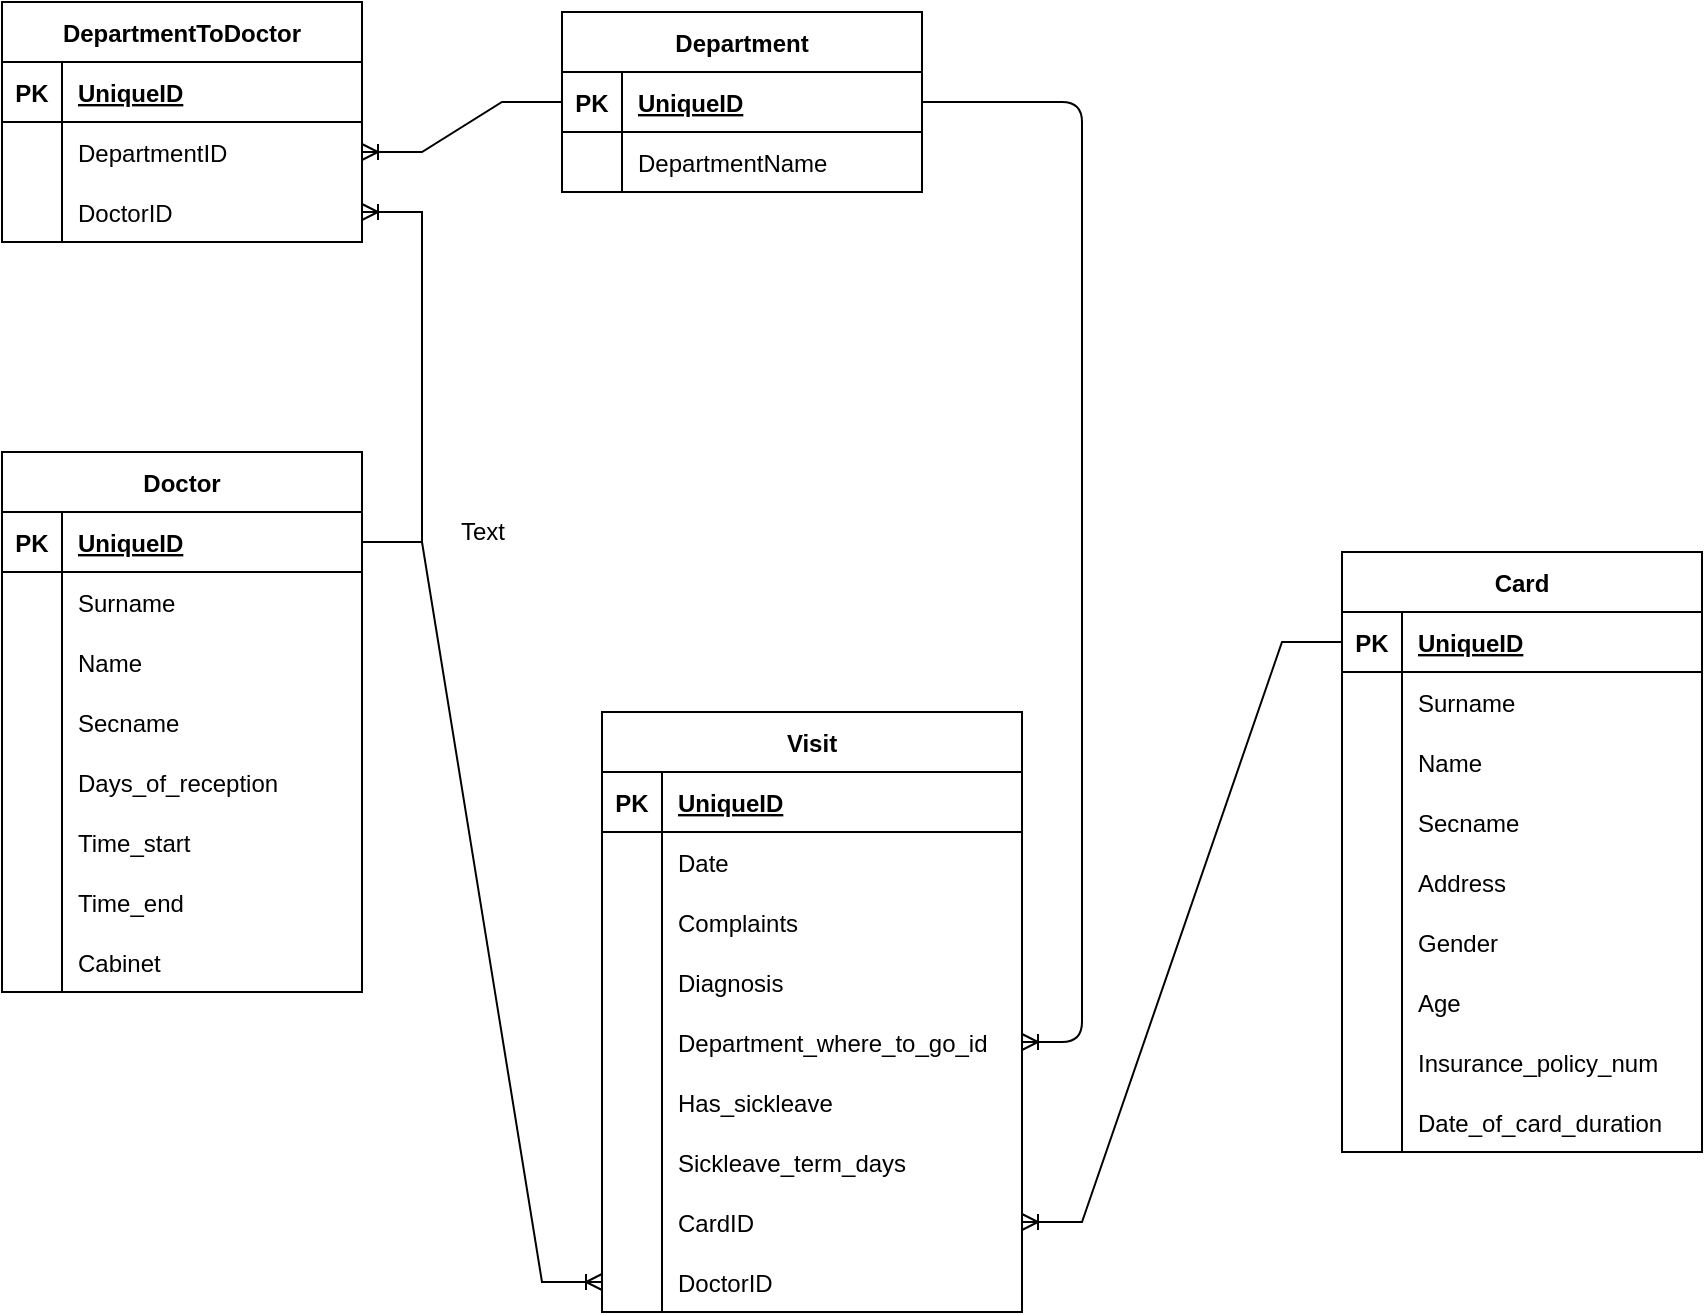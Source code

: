 <mxfile version="15.2.7" type="device"><diagram name="Page-1" id="9f46799a-70d6-7492-0946-bef42562c5a5"><mxGraphModel dx="2563" dy="846" grid="1" gridSize="10" guides="1" tooltips="1" connect="1" arrows="1" fold="1" page="1" pageScale="1" pageWidth="1100" pageHeight="850" background="none" math="0" shadow="0"><root><mxCell id="0"/><mxCell id="1" parent="0"/><mxCell id="fhjMi_fuHM98SZfCNz5F-21" value="Department" style="shape=table;startSize=30;container=1;collapsible=1;childLayout=tableLayout;fixedRows=1;rowLines=0;fontStyle=1;align=center;resizeLast=1;" parent="1" vertex="1"><mxGeometry x="120" y="90" width="180" height="90" as="geometry"/></mxCell><mxCell id="fhjMi_fuHM98SZfCNz5F-22" value="" style="shape=partialRectangle;collapsible=0;dropTarget=0;pointerEvents=0;fillColor=none;top=0;left=0;bottom=1;right=0;points=[[0,0.5],[1,0.5]];portConstraint=eastwest;" parent="fhjMi_fuHM98SZfCNz5F-21" vertex="1"><mxGeometry y="30" width="180" height="30" as="geometry"/></mxCell><mxCell id="fhjMi_fuHM98SZfCNz5F-23" value="PK" style="shape=partialRectangle;connectable=0;fillColor=none;top=0;left=0;bottom=0;right=0;fontStyle=1;overflow=hidden;" parent="fhjMi_fuHM98SZfCNz5F-22" vertex="1"><mxGeometry width="30" height="30" as="geometry"><mxRectangle width="30" height="30" as="alternateBounds"/></mxGeometry></mxCell><mxCell id="fhjMi_fuHM98SZfCNz5F-24" value="UniqueID" style="shape=partialRectangle;connectable=0;fillColor=none;top=0;left=0;bottom=0;right=0;align=left;spacingLeft=6;fontStyle=5;overflow=hidden;" parent="fhjMi_fuHM98SZfCNz5F-22" vertex="1"><mxGeometry x="30" width="150" height="30" as="geometry"><mxRectangle width="150" height="30" as="alternateBounds"/></mxGeometry></mxCell><mxCell id="fhjMi_fuHM98SZfCNz5F-25" value="" style="shape=partialRectangle;collapsible=0;dropTarget=0;pointerEvents=0;fillColor=none;top=0;left=0;bottom=0;right=0;points=[[0,0.5],[1,0.5]];portConstraint=eastwest;" parent="fhjMi_fuHM98SZfCNz5F-21" vertex="1"><mxGeometry y="60" width="180" height="30" as="geometry"/></mxCell><mxCell id="fhjMi_fuHM98SZfCNz5F-26" value="" style="shape=partialRectangle;connectable=0;fillColor=none;top=0;left=0;bottom=0;right=0;editable=1;overflow=hidden;" parent="fhjMi_fuHM98SZfCNz5F-25" vertex="1"><mxGeometry width="30" height="30" as="geometry"><mxRectangle width="30" height="30" as="alternateBounds"/></mxGeometry></mxCell><mxCell id="fhjMi_fuHM98SZfCNz5F-27" value="DepartmentName" style="shape=partialRectangle;connectable=0;fillColor=none;top=0;left=0;bottom=0;right=0;align=left;spacingLeft=6;overflow=hidden;" parent="fhjMi_fuHM98SZfCNz5F-25" vertex="1"><mxGeometry x="30" width="150" height="30" as="geometry"><mxRectangle width="150" height="30" as="alternateBounds"/></mxGeometry></mxCell><mxCell id="fhjMi_fuHM98SZfCNz5F-34" value="Doctor" style="shape=table;startSize=30;container=1;collapsible=1;childLayout=tableLayout;fixedRows=1;rowLines=0;fontStyle=1;align=center;resizeLast=1;" parent="1" vertex="1"><mxGeometry x="-160" y="310" width="180" height="270" as="geometry"/></mxCell><mxCell id="fhjMi_fuHM98SZfCNz5F-35" value="" style="shape=partialRectangle;collapsible=0;dropTarget=0;pointerEvents=0;fillColor=none;top=0;left=0;bottom=1;right=0;points=[[0,0.5],[1,0.5]];portConstraint=eastwest;" parent="fhjMi_fuHM98SZfCNz5F-34" vertex="1"><mxGeometry y="30" width="180" height="30" as="geometry"/></mxCell><mxCell id="fhjMi_fuHM98SZfCNz5F-36" value="PK" style="shape=partialRectangle;connectable=0;fillColor=none;top=0;left=0;bottom=0;right=0;fontStyle=1;overflow=hidden;" parent="fhjMi_fuHM98SZfCNz5F-35" vertex="1"><mxGeometry width="30" height="30" as="geometry"><mxRectangle width="30" height="30" as="alternateBounds"/></mxGeometry></mxCell><mxCell id="fhjMi_fuHM98SZfCNz5F-37" value="UniqueID" style="shape=partialRectangle;connectable=0;fillColor=none;top=0;left=0;bottom=0;right=0;align=left;spacingLeft=6;fontStyle=5;overflow=hidden;" parent="fhjMi_fuHM98SZfCNz5F-35" vertex="1"><mxGeometry x="30" width="150" height="30" as="geometry"><mxRectangle width="150" height="30" as="alternateBounds"/></mxGeometry></mxCell><mxCell id="fhjMi_fuHM98SZfCNz5F-38" value="" style="shape=partialRectangle;collapsible=0;dropTarget=0;pointerEvents=0;fillColor=none;top=0;left=0;bottom=0;right=0;points=[[0,0.5],[1,0.5]];portConstraint=eastwest;" parent="fhjMi_fuHM98SZfCNz5F-34" vertex="1"><mxGeometry y="60" width="180" height="30" as="geometry"/></mxCell><mxCell id="fhjMi_fuHM98SZfCNz5F-39" value="" style="shape=partialRectangle;connectable=0;fillColor=none;top=0;left=0;bottom=0;right=0;editable=1;overflow=hidden;" parent="fhjMi_fuHM98SZfCNz5F-38" vertex="1"><mxGeometry width="30" height="30" as="geometry"><mxRectangle width="30" height="30" as="alternateBounds"/></mxGeometry></mxCell><mxCell id="fhjMi_fuHM98SZfCNz5F-40" value="Surname" style="shape=partialRectangle;connectable=0;fillColor=none;top=0;left=0;bottom=0;right=0;align=left;spacingLeft=6;overflow=hidden;" parent="fhjMi_fuHM98SZfCNz5F-38" vertex="1"><mxGeometry x="30" width="150" height="30" as="geometry"><mxRectangle width="150" height="30" as="alternateBounds"/></mxGeometry></mxCell><mxCell id="fhjMi_fuHM98SZfCNz5F-41" value="" style="shape=partialRectangle;collapsible=0;dropTarget=0;pointerEvents=0;fillColor=none;top=0;left=0;bottom=0;right=0;points=[[0,0.5],[1,0.5]];portConstraint=eastwest;" parent="fhjMi_fuHM98SZfCNz5F-34" vertex="1"><mxGeometry y="90" width="180" height="30" as="geometry"/></mxCell><mxCell id="fhjMi_fuHM98SZfCNz5F-42" value="" style="shape=partialRectangle;connectable=0;fillColor=none;top=0;left=0;bottom=0;right=0;editable=1;overflow=hidden;" parent="fhjMi_fuHM98SZfCNz5F-41" vertex="1"><mxGeometry width="30" height="30" as="geometry"><mxRectangle width="30" height="30" as="alternateBounds"/></mxGeometry></mxCell><mxCell id="fhjMi_fuHM98SZfCNz5F-43" value="Name" style="shape=partialRectangle;connectable=0;fillColor=none;top=0;left=0;bottom=0;right=0;align=left;spacingLeft=6;overflow=hidden;" parent="fhjMi_fuHM98SZfCNz5F-41" vertex="1"><mxGeometry x="30" width="150" height="30" as="geometry"><mxRectangle width="150" height="30" as="alternateBounds"/></mxGeometry></mxCell><mxCell id="fhjMi_fuHM98SZfCNz5F-44" value="" style="shape=partialRectangle;collapsible=0;dropTarget=0;pointerEvents=0;fillColor=none;top=0;left=0;bottom=0;right=0;points=[[0,0.5],[1,0.5]];portConstraint=eastwest;" parent="fhjMi_fuHM98SZfCNz5F-34" vertex="1"><mxGeometry y="120" width="180" height="30" as="geometry"/></mxCell><mxCell id="fhjMi_fuHM98SZfCNz5F-45" value="" style="shape=partialRectangle;connectable=0;fillColor=none;top=0;left=0;bottom=0;right=0;editable=1;overflow=hidden;" parent="fhjMi_fuHM98SZfCNz5F-44" vertex="1"><mxGeometry width="30" height="30" as="geometry"><mxRectangle width="30" height="30" as="alternateBounds"/></mxGeometry></mxCell><mxCell id="fhjMi_fuHM98SZfCNz5F-46" value="Secname" style="shape=partialRectangle;connectable=0;fillColor=none;top=0;left=0;bottom=0;right=0;align=left;spacingLeft=6;overflow=hidden;" parent="fhjMi_fuHM98SZfCNz5F-44" vertex="1"><mxGeometry x="30" width="150" height="30" as="geometry"><mxRectangle width="150" height="30" as="alternateBounds"/></mxGeometry></mxCell><mxCell id="fhjMi_fuHM98SZfCNz5F-182" value="" style="shape=partialRectangle;collapsible=0;dropTarget=0;pointerEvents=0;fillColor=none;top=0;left=0;bottom=0;right=0;points=[[0,0.5],[1,0.5]];portConstraint=eastwest;" parent="fhjMi_fuHM98SZfCNz5F-34" vertex="1"><mxGeometry y="150" width="180" height="30" as="geometry"/></mxCell><mxCell id="fhjMi_fuHM98SZfCNz5F-183" value="" style="shape=partialRectangle;connectable=0;fillColor=none;top=0;left=0;bottom=0;right=0;editable=1;overflow=hidden;" parent="fhjMi_fuHM98SZfCNz5F-182" vertex="1"><mxGeometry width="30" height="30" as="geometry"><mxRectangle width="30" height="30" as="alternateBounds"/></mxGeometry></mxCell><mxCell id="fhjMi_fuHM98SZfCNz5F-184" value="Days_of_reception" style="shape=partialRectangle;connectable=0;fillColor=none;top=0;left=0;bottom=0;right=0;align=left;spacingLeft=6;overflow=hidden;" parent="fhjMi_fuHM98SZfCNz5F-182" vertex="1"><mxGeometry x="30" width="150" height="30" as="geometry"><mxRectangle width="150" height="30" as="alternateBounds"/></mxGeometry></mxCell><mxCell id="H28B_U83J9zo_GJFkQNZ-3" value="" style="shape=partialRectangle;collapsible=0;dropTarget=0;pointerEvents=0;fillColor=none;top=0;left=0;bottom=0;right=0;points=[[0,0.5],[1,0.5]];portConstraint=eastwest;" parent="fhjMi_fuHM98SZfCNz5F-34" vertex="1"><mxGeometry y="180" width="180" height="30" as="geometry"/></mxCell><mxCell id="H28B_U83J9zo_GJFkQNZ-4" value="" style="shape=partialRectangle;connectable=0;fillColor=none;top=0;left=0;bottom=0;right=0;editable=1;overflow=hidden;" parent="H28B_U83J9zo_GJFkQNZ-3" vertex="1"><mxGeometry width="30" height="30" as="geometry"/></mxCell><mxCell id="H28B_U83J9zo_GJFkQNZ-5" value="Time_start" style="shape=partialRectangle;connectable=0;fillColor=none;top=0;left=0;bottom=0;right=0;align=left;spacingLeft=6;overflow=hidden;" parent="H28B_U83J9zo_GJFkQNZ-3" vertex="1"><mxGeometry x="30" width="150" height="30" as="geometry"/></mxCell><mxCell id="H28B_U83J9zo_GJFkQNZ-6" value="" style="shape=partialRectangle;collapsible=0;dropTarget=0;pointerEvents=0;fillColor=none;top=0;left=0;bottom=0;right=0;points=[[0,0.5],[1,0.5]];portConstraint=eastwest;" parent="fhjMi_fuHM98SZfCNz5F-34" vertex="1"><mxGeometry y="210" width="180" height="30" as="geometry"/></mxCell><mxCell id="H28B_U83J9zo_GJFkQNZ-7" value="" style="shape=partialRectangle;connectable=0;fillColor=none;top=0;left=0;bottom=0;right=0;editable=1;overflow=hidden;" parent="H28B_U83J9zo_GJFkQNZ-6" vertex="1"><mxGeometry width="30" height="30" as="geometry"/></mxCell><mxCell id="H28B_U83J9zo_GJFkQNZ-8" value="Time_end" style="shape=partialRectangle;connectable=0;fillColor=none;top=0;left=0;bottom=0;right=0;align=left;spacingLeft=6;overflow=hidden;" parent="H28B_U83J9zo_GJFkQNZ-6" vertex="1"><mxGeometry x="30" width="150" height="30" as="geometry"/></mxCell><mxCell id="fhjMi_fuHM98SZfCNz5F-185" value="" style="shape=partialRectangle;collapsible=0;dropTarget=0;pointerEvents=0;fillColor=none;top=0;left=0;bottom=0;right=0;points=[[0,0.5],[1,0.5]];portConstraint=eastwest;" parent="fhjMi_fuHM98SZfCNz5F-34" vertex="1"><mxGeometry y="240" width="180" height="30" as="geometry"/></mxCell><mxCell id="fhjMi_fuHM98SZfCNz5F-186" value="" style="shape=partialRectangle;connectable=0;fillColor=none;top=0;left=0;bottom=0;right=0;editable=1;overflow=hidden;" parent="fhjMi_fuHM98SZfCNz5F-185" vertex="1"><mxGeometry width="30" height="30" as="geometry"><mxRectangle width="30" height="30" as="alternateBounds"/></mxGeometry></mxCell><mxCell id="fhjMi_fuHM98SZfCNz5F-187" value="Cabinet" style="shape=partialRectangle;connectable=0;fillColor=none;top=0;left=0;bottom=0;right=0;align=left;spacingLeft=6;overflow=hidden;" parent="fhjMi_fuHM98SZfCNz5F-185" vertex="1"><mxGeometry x="30" width="150" height="30" as="geometry"><mxRectangle width="150" height="30" as="alternateBounds"/></mxGeometry></mxCell><mxCell id="fhjMi_fuHM98SZfCNz5F-47" value="DepartmentToDoctor" style="shape=table;startSize=30;container=1;collapsible=1;childLayout=tableLayout;fixedRows=1;rowLines=0;fontStyle=1;align=center;resizeLast=1;" parent="1" vertex="1"><mxGeometry x="-160" y="85" width="180" height="120" as="geometry"/></mxCell><mxCell id="fhjMi_fuHM98SZfCNz5F-48" value="" style="shape=partialRectangle;collapsible=0;dropTarget=0;pointerEvents=0;fillColor=none;top=0;left=0;bottom=1;right=0;points=[[0,0.5],[1,0.5]];portConstraint=eastwest;" parent="fhjMi_fuHM98SZfCNz5F-47" vertex="1"><mxGeometry y="30" width="180" height="30" as="geometry"/></mxCell><mxCell id="fhjMi_fuHM98SZfCNz5F-49" value="PK" style="shape=partialRectangle;connectable=0;fillColor=none;top=0;left=0;bottom=0;right=0;fontStyle=1;overflow=hidden;" parent="fhjMi_fuHM98SZfCNz5F-48" vertex="1"><mxGeometry width="30" height="30" as="geometry"><mxRectangle width="30" height="30" as="alternateBounds"/></mxGeometry></mxCell><mxCell id="fhjMi_fuHM98SZfCNz5F-50" value="UniqueID" style="shape=partialRectangle;connectable=0;fillColor=none;top=0;left=0;bottom=0;right=0;align=left;spacingLeft=6;fontStyle=5;overflow=hidden;" parent="fhjMi_fuHM98SZfCNz5F-48" vertex="1"><mxGeometry x="30" width="150" height="30" as="geometry"><mxRectangle width="150" height="30" as="alternateBounds"/></mxGeometry></mxCell><mxCell id="fhjMi_fuHM98SZfCNz5F-51" value="" style="shape=partialRectangle;collapsible=0;dropTarget=0;pointerEvents=0;fillColor=none;top=0;left=0;bottom=0;right=0;points=[[0,0.5],[1,0.5]];portConstraint=eastwest;" parent="fhjMi_fuHM98SZfCNz5F-47" vertex="1"><mxGeometry y="60" width="180" height="30" as="geometry"/></mxCell><mxCell id="fhjMi_fuHM98SZfCNz5F-52" value="" style="shape=partialRectangle;connectable=0;fillColor=none;top=0;left=0;bottom=0;right=0;editable=1;overflow=hidden;" parent="fhjMi_fuHM98SZfCNz5F-51" vertex="1"><mxGeometry width="30" height="30" as="geometry"><mxRectangle width="30" height="30" as="alternateBounds"/></mxGeometry></mxCell><mxCell id="fhjMi_fuHM98SZfCNz5F-53" value="DepartmentID" style="shape=partialRectangle;connectable=0;fillColor=none;top=0;left=0;bottom=0;right=0;align=left;spacingLeft=6;overflow=hidden;" parent="fhjMi_fuHM98SZfCNz5F-51" vertex="1"><mxGeometry x="30" width="150" height="30" as="geometry"><mxRectangle width="150" height="30" as="alternateBounds"/></mxGeometry></mxCell><mxCell id="fhjMi_fuHM98SZfCNz5F-54" value="" style="shape=partialRectangle;collapsible=0;dropTarget=0;pointerEvents=0;fillColor=none;top=0;left=0;bottom=0;right=0;points=[[0,0.5],[1,0.5]];portConstraint=eastwest;" parent="fhjMi_fuHM98SZfCNz5F-47" vertex="1"><mxGeometry y="90" width="180" height="30" as="geometry"/></mxCell><mxCell id="fhjMi_fuHM98SZfCNz5F-55" value="" style="shape=partialRectangle;connectable=0;fillColor=none;top=0;left=0;bottom=0;right=0;editable=1;overflow=hidden;" parent="fhjMi_fuHM98SZfCNz5F-54" vertex="1"><mxGeometry width="30" height="30" as="geometry"><mxRectangle width="30" height="30" as="alternateBounds"/></mxGeometry></mxCell><mxCell id="fhjMi_fuHM98SZfCNz5F-56" value="DoctorID" style="shape=partialRectangle;connectable=0;fillColor=none;top=0;left=0;bottom=0;right=0;align=left;spacingLeft=6;overflow=hidden;" parent="fhjMi_fuHM98SZfCNz5F-54" vertex="1"><mxGeometry x="30" width="150" height="30" as="geometry"><mxRectangle width="150" height="30" as="alternateBounds"/></mxGeometry></mxCell><mxCell id="fhjMi_fuHM98SZfCNz5F-64" value="" style="edgeStyle=entityRelationEdgeStyle;fontSize=12;html=1;endArrow=ERoneToMany;rounded=0;entryX=1;entryY=0.5;entryDx=0;entryDy=0;exitX=0;exitY=0.5;exitDx=0;exitDy=0;" parent="1" source="fhjMi_fuHM98SZfCNz5F-22" target="fhjMi_fuHM98SZfCNz5F-51" edge="1"><mxGeometry width="100" height="100" relative="1" as="geometry"><mxPoint x="120" y="600" as="sourcePoint"/><mxPoint x="220" y="500" as="targetPoint"/></mxGeometry></mxCell><mxCell id="fhjMi_fuHM98SZfCNz5F-65" value="" style="edgeStyle=entityRelationEdgeStyle;fontSize=12;html=1;endArrow=ERoneToMany;rounded=0;exitX=1;exitY=0.5;exitDx=0;exitDy=0;entryX=1;entryY=0.5;entryDx=0;entryDy=0;" parent="1" source="fhjMi_fuHM98SZfCNz5F-35" target="fhjMi_fuHM98SZfCNz5F-54" edge="1"><mxGeometry width="100" height="100" relative="1" as="geometry"><mxPoint x="90" y="380" as="sourcePoint"/><mxPoint x="190" y="280" as="targetPoint"/></mxGeometry></mxCell><mxCell id="fhjMi_fuHM98SZfCNz5F-66" value="Card" style="shape=table;startSize=30;container=1;collapsible=1;childLayout=tableLayout;fixedRows=1;rowLines=0;fontStyle=1;align=center;resizeLast=1;" parent="1" vertex="1"><mxGeometry x="510" y="360" width="180" height="300" as="geometry"/></mxCell><mxCell id="fhjMi_fuHM98SZfCNz5F-67" value="" style="shape=partialRectangle;collapsible=0;dropTarget=0;pointerEvents=0;fillColor=none;top=0;left=0;bottom=1;right=0;points=[[0,0.5],[1,0.5]];portConstraint=eastwest;" parent="fhjMi_fuHM98SZfCNz5F-66" vertex="1"><mxGeometry y="30" width="180" height="30" as="geometry"/></mxCell><mxCell id="fhjMi_fuHM98SZfCNz5F-68" value="PK" style="shape=partialRectangle;connectable=0;fillColor=none;top=0;left=0;bottom=0;right=0;fontStyle=1;overflow=hidden;" parent="fhjMi_fuHM98SZfCNz5F-67" vertex="1"><mxGeometry width="30" height="30" as="geometry"><mxRectangle width="30" height="30" as="alternateBounds"/></mxGeometry></mxCell><mxCell id="fhjMi_fuHM98SZfCNz5F-69" value="UniqueID" style="shape=partialRectangle;connectable=0;fillColor=none;top=0;left=0;bottom=0;right=0;align=left;spacingLeft=6;fontStyle=5;overflow=hidden;" parent="fhjMi_fuHM98SZfCNz5F-67" vertex="1"><mxGeometry x="30" width="150" height="30" as="geometry"><mxRectangle width="150" height="30" as="alternateBounds"/></mxGeometry></mxCell><mxCell id="fhjMi_fuHM98SZfCNz5F-70" value="" style="shape=partialRectangle;collapsible=0;dropTarget=0;pointerEvents=0;fillColor=none;top=0;left=0;bottom=0;right=0;points=[[0,0.5],[1,0.5]];portConstraint=eastwest;" parent="fhjMi_fuHM98SZfCNz5F-66" vertex="1"><mxGeometry y="60" width="180" height="30" as="geometry"/></mxCell><mxCell id="fhjMi_fuHM98SZfCNz5F-71" value="" style="shape=partialRectangle;connectable=0;fillColor=none;top=0;left=0;bottom=0;right=0;editable=1;overflow=hidden;" parent="fhjMi_fuHM98SZfCNz5F-70" vertex="1"><mxGeometry width="30" height="30" as="geometry"><mxRectangle width="30" height="30" as="alternateBounds"/></mxGeometry></mxCell><mxCell id="fhjMi_fuHM98SZfCNz5F-72" value="Surname" style="shape=partialRectangle;connectable=0;fillColor=none;top=0;left=0;bottom=0;right=0;align=left;spacingLeft=6;overflow=hidden;" parent="fhjMi_fuHM98SZfCNz5F-70" vertex="1"><mxGeometry x="30" width="150" height="30" as="geometry"><mxRectangle width="150" height="30" as="alternateBounds"/></mxGeometry></mxCell><mxCell id="fhjMi_fuHM98SZfCNz5F-131" value="" style="shape=partialRectangle;collapsible=0;dropTarget=0;pointerEvents=0;fillColor=none;top=0;left=0;bottom=0;right=0;points=[[0,0.5],[1,0.5]];portConstraint=eastwest;" parent="fhjMi_fuHM98SZfCNz5F-66" vertex="1"><mxGeometry y="90" width="180" height="30" as="geometry"/></mxCell><mxCell id="fhjMi_fuHM98SZfCNz5F-132" value="" style="shape=partialRectangle;connectable=0;fillColor=none;top=0;left=0;bottom=0;right=0;editable=1;overflow=hidden;" parent="fhjMi_fuHM98SZfCNz5F-131" vertex="1"><mxGeometry width="30" height="30" as="geometry"><mxRectangle width="30" height="30" as="alternateBounds"/></mxGeometry></mxCell><mxCell id="fhjMi_fuHM98SZfCNz5F-133" value="Name" style="shape=partialRectangle;connectable=0;fillColor=none;top=0;left=0;bottom=0;right=0;align=left;spacingLeft=6;overflow=hidden;" parent="fhjMi_fuHM98SZfCNz5F-131" vertex="1"><mxGeometry x="30" width="150" height="30" as="geometry"><mxRectangle width="150" height="30" as="alternateBounds"/></mxGeometry></mxCell><mxCell id="fhjMi_fuHM98SZfCNz5F-73" value="" style="shape=partialRectangle;collapsible=0;dropTarget=0;pointerEvents=0;fillColor=none;top=0;left=0;bottom=0;right=0;points=[[0,0.5],[1,0.5]];portConstraint=eastwest;" parent="fhjMi_fuHM98SZfCNz5F-66" vertex="1"><mxGeometry y="120" width="180" height="30" as="geometry"/></mxCell><mxCell id="fhjMi_fuHM98SZfCNz5F-74" value="" style="shape=partialRectangle;connectable=0;fillColor=none;top=0;left=0;bottom=0;right=0;editable=1;overflow=hidden;" parent="fhjMi_fuHM98SZfCNz5F-73" vertex="1"><mxGeometry width="30" height="30" as="geometry"><mxRectangle width="30" height="30" as="alternateBounds"/></mxGeometry></mxCell><mxCell id="fhjMi_fuHM98SZfCNz5F-75" value="Secname" style="shape=partialRectangle;connectable=0;fillColor=none;top=0;left=0;bottom=0;right=0;align=left;spacingLeft=6;overflow=hidden;" parent="fhjMi_fuHM98SZfCNz5F-73" vertex="1"><mxGeometry x="30" width="150" height="30" as="geometry"><mxRectangle width="150" height="30" as="alternateBounds"/></mxGeometry></mxCell><mxCell id="fhjMi_fuHM98SZfCNz5F-134" value="" style="shape=partialRectangle;collapsible=0;dropTarget=0;pointerEvents=0;fillColor=none;top=0;left=0;bottom=0;right=0;points=[[0,0.5],[1,0.5]];portConstraint=eastwest;" parent="fhjMi_fuHM98SZfCNz5F-66" vertex="1"><mxGeometry y="150" width="180" height="30" as="geometry"/></mxCell><mxCell id="fhjMi_fuHM98SZfCNz5F-135" value="" style="shape=partialRectangle;connectable=0;fillColor=none;top=0;left=0;bottom=0;right=0;editable=1;overflow=hidden;" parent="fhjMi_fuHM98SZfCNz5F-134" vertex="1"><mxGeometry width="30" height="30" as="geometry"><mxRectangle width="30" height="30" as="alternateBounds"/></mxGeometry></mxCell><mxCell id="fhjMi_fuHM98SZfCNz5F-136" value="Address" style="shape=partialRectangle;connectable=0;fillColor=none;top=0;left=0;bottom=0;right=0;align=left;spacingLeft=6;overflow=hidden;" parent="fhjMi_fuHM98SZfCNz5F-134" vertex="1"><mxGeometry x="30" width="150" height="30" as="geometry"><mxRectangle width="150" height="30" as="alternateBounds"/></mxGeometry></mxCell><mxCell id="fhjMi_fuHM98SZfCNz5F-137" value="" style="shape=partialRectangle;collapsible=0;dropTarget=0;pointerEvents=0;fillColor=none;top=0;left=0;bottom=0;right=0;points=[[0,0.5],[1,0.5]];portConstraint=eastwest;" parent="fhjMi_fuHM98SZfCNz5F-66" vertex="1"><mxGeometry y="180" width="180" height="30" as="geometry"/></mxCell><mxCell id="fhjMi_fuHM98SZfCNz5F-138" value="" style="shape=partialRectangle;connectable=0;fillColor=none;top=0;left=0;bottom=0;right=0;editable=1;overflow=hidden;" parent="fhjMi_fuHM98SZfCNz5F-137" vertex="1"><mxGeometry width="30" height="30" as="geometry"><mxRectangle width="30" height="30" as="alternateBounds"/></mxGeometry></mxCell><mxCell id="fhjMi_fuHM98SZfCNz5F-139" value="Gender" style="shape=partialRectangle;connectable=0;fillColor=none;top=0;left=0;bottom=0;right=0;align=left;spacingLeft=6;overflow=hidden;" parent="fhjMi_fuHM98SZfCNz5F-137" vertex="1"><mxGeometry x="30" width="150" height="30" as="geometry"><mxRectangle width="150" height="30" as="alternateBounds"/></mxGeometry></mxCell><mxCell id="fhjMi_fuHM98SZfCNz5F-140" value="" style="shape=partialRectangle;collapsible=0;dropTarget=0;pointerEvents=0;fillColor=none;top=0;left=0;bottom=0;right=0;points=[[0,0.5],[1,0.5]];portConstraint=eastwest;" parent="fhjMi_fuHM98SZfCNz5F-66" vertex="1"><mxGeometry y="210" width="180" height="30" as="geometry"/></mxCell><mxCell id="fhjMi_fuHM98SZfCNz5F-141" value="" style="shape=partialRectangle;connectable=0;fillColor=none;top=0;left=0;bottom=0;right=0;editable=1;overflow=hidden;" parent="fhjMi_fuHM98SZfCNz5F-140" vertex="1"><mxGeometry width="30" height="30" as="geometry"><mxRectangle width="30" height="30" as="alternateBounds"/></mxGeometry></mxCell><mxCell id="fhjMi_fuHM98SZfCNz5F-142" value="Age" style="shape=partialRectangle;connectable=0;fillColor=none;top=0;left=0;bottom=0;right=0;align=left;spacingLeft=6;overflow=hidden;" parent="fhjMi_fuHM98SZfCNz5F-140" vertex="1"><mxGeometry x="30" width="150" height="30" as="geometry"><mxRectangle width="150" height="30" as="alternateBounds"/></mxGeometry></mxCell><mxCell id="fhjMi_fuHM98SZfCNz5F-143" value="" style="shape=partialRectangle;collapsible=0;dropTarget=0;pointerEvents=0;fillColor=none;top=0;left=0;bottom=0;right=0;points=[[0,0.5],[1,0.5]];portConstraint=eastwest;" parent="fhjMi_fuHM98SZfCNz5F-66" vertex="1"><mxGeometry y="240" width="180" height="30" as="geometry"/></mxCell><mxCell id="fhjMi_fuHM98SZfCNz5F-144" value="" style="shape=partialRectangle;connectable=0;fillColor=none;top=0;left=0;bottom=0;right=0;editable=1;overflow=hidden;" parent="fhjMi_fuHM98SZfCNz5F-143" vertex="1"><mxGeometry width="30" height="30" as="geometry"><mxRectangle width="30" height="30" as="alternateBounds"/></mxGeometry></mxCell><mxCell id="fhjMi_fuHM98SZfCNz5F-145" value="Insurance_policy_num" style="shape=partialRectangle;connectable=0;fillColor=none;top=0;left=0;bottom=0;right=0;align=left;spacingLeft=6;overflow=hidden;" parent="fhjMi_fuHM98SZfCNz5F-143" vertex="1"><mxGeometry x="30" width="150" height="30" as="geometry"><mxRectangle width="150" height="30" as="alternateBounds"/></mxGeometry></mxCell><mxCell id="fhjMi_fuHM98SZfCNz5F-173" value="" style="shape=partialRectangle;collapsible=0;dropTarget=0;pointerEvents=0;fillColor=none;top=0;left=0;bottom=0;right=0;points=[[0,0.5],[1,0.5]];portConstraint=eastwest;" parent="fhjMi_fuHM98SZfCNz5F-66" vertex="1"><mxGeometry y="270" width="180" height="30" as="geometry"/></mxCell><mxCell id="fhjMi_fuHM98SZfCNz5F-174" value="" style="shape=partialRectangle;connectable=0;fillColor=none;top=0;left=0;bottom=0;right=0;editable=1;overflow=hidden;" parent="fhjMi_fuHM98SZfCNz5F-173" vertex="1"><mxGeometry width="30" height="30" as="geometry"><mxRectangle width="30" height="30" as="alternateBounds"/></mxGeometry></mxCell><mxCell id="fhjMi_fuHM98SZfCNz5F-175" value="Date_of_card_duration" style="shape=partialRectangle;connectable=0;fillColor=none;top=0;left=0;bottom=0;right=0;align=left;spacingLeft=6;overflow=hidden;" parent="fhjMi_fuHM98SZfCNz5F-173" vertex="1"><mxGeometry x="30" width="150" height="30" as="geometry"><mxRectangle width="150" height="30" as="alternateBounds"/></mxGeometry></mxCell><mxCell id="fhjMi_fuHM98SZfCNz5F-92" value="Visit" style="shape=table;startSize=30;container=1;collapsible=1;childLayout=tableLayout;fixedRows=1;rowLines=0;fontStyle=1;align=center;resizeLast=1;" parent="1" vertex="1"><mxGeometry x="140" y="440" width="210" height="300" as="geometry"/></mxCell><mxCell id="fhjMi_fuHM98SZfCNz5F-93" value="" style="shape=partialRectangle;collapsible=0;dropTarget=0;pointerEvents=0;fillColor=none;top=0;left=0;bottom=1;right=0;points=[[0,0.5],[1,0.5]];portConstraint=eastwest;" parent="fhjMi_fuHM98SZfCNz5F-92" vertex="1"><mxGeometry y="30" width="210" height="30" as="geometry"/></mxCell><mxCell id="fhjMi_fuHM98SZfCNz5F-94" value="PK" style="shape=partialRectangle;connectable=0;fillColor=none;top=0;left=0;bottom=0;right=0;fontStyle=1;overflow=hidden;" parent="fhjMi_fuHM98SZfCNz5F-93" vertex="1"><mxGeometry width="30" height="30" as="geometry"><mxRectangle width="30" height="30" as="alternateBounds"/></mxGeometry></mxCell><mxCell id="fhjMi_fuHM98SZfCNz5F-95" value="UniqueID" style="shape=partialRectangle;connectable=0;fillColor=none;top=0;left=0;bottom=0;right=0;align=left;spacingLeft=6;fontStyle=5;overflow=hidden;" parent="fhjMi_fuHM98SZfCNz5F-93" vertex="1"><mxGeometry x="30" width="180" height="30" as="geometry"><mxRectangle width="150" height="30" as="alternateBounds"/></mxGeometry></mxCell><mxCell id="fhjMi_fuHM98SZfCNz5F-96" value="" style="shape=partialRectangle;collapsible=0;dropTarget=0;pointerEvents=0;fillColor=none;top=0;left=0;bottom=0;right=0;points=[[0,0.5],[1,0.5]];portConstraint=eastwest;" parent="fhjMi_fuHM98SZfCNz5F-92" vertex="1"><mxGeometry y="60" width="210" height="30" as="geometry"/></mxCell><mxCell id="fhjMi_fuHM98SZfCNz5F-97" value="" style="shape=partialRectangle;connectable=0;fillColor=none;top=0;left=0;bottom=0;right=0;editable=1;overflow=hidden;" parent="fhjMi_fuHM98SZfCNz5F-96" vertex="1"><mxGeometry width="30" height="30" as="geometry"><mxRectangle width="30" height="30" as="alternateBounds"/></mxGeometry></mxCell><mxCell id="fhjMi_fuHM98SZfCNz5F-98" value="Date" style="shape=partialRectangle;connectable=0;fillColor=none;top=0;left=0;bottom=0;right=0;align=left;spacingLeft=6;overflow=hidden;" parent="fhjMi_fuHM98SZfCNz5F-96" vertex="1"><mxGeometry x="30" width="180" height="30" as="geometry"><mxRectangle width="150" height="30" as="alternateBounds"/></mxGeometry></mxCell><mxCell id="fhjMi_fuHM98SZfCNz5F-99" value="" style="shape=partialRectangle;collapsible=0;dropTarget=0;pointerEvents=0;fillColor=none;top=0;left=0;bottom=0;right=0;points=[[0,0.5],[1,0.5]];portConstraint=eastwest;" parent="fhjMi_fuHM98SZfCNz5F-92" vertex="1"><mxGeometry y="90" width="210" height="30" as="geometry"/></mxCell><mxCell id="fhjMi_fuHM98SZfCNz5F-100" value="" style="shape=partialRectangle;connectable=0;fillColor=none;top=0;left=0;bottom=0;right=0;editable=1;overflow=hidden;" parent="fhjMi_fuHM98SZfCNz5F-99" vertex="1"><mxGeometry width="30" height="30" as="geometry"><mxRectangle width="30" height="30" as="alternateBounds"/></mxGeometry></mxCell><mxCell id="fhjMi_fuHM98SZfCNz5F-101" value="Complaints" style="shape=partialRectangle;connectable=0;fillColor=none;top=0;left=0;bottom=0;right=0;align=left;spacingLeft=6;overflow=hidden;" parent="fhjMi_fuHM98SZfCNz5F-99" vertex="1"><mxGeometry x="30" width="180" height="30" as="geometry"><mxRectangle width="150" height="30" as="alternateBounds"/></mxGeometry></mxCell><mxCell id="fhjMi_fuHM98SZfCNz5F-102" value="" style="shape=partialRectangle;collapsible=0;dropTarget=0;pointerEvents=0;fillColor=none;top=0;left=0;bottom=0;right=0;points=[[0,0.5],[1,0.5]];portConstraint=eastwest;" parent="fhjMi_fuHM98SZfCNz5F-92" vertex="1"><mxGeometry y="120" width="210" height="30" as="geometry"/></mxCell><mxCell id="fhjMi_fuHM98SZfCNz5F-103" value="" style="shape=partialRectangle;connectable=0;fillColor=none;top=0;left=0;bottom=0;right=0;editable=1;overflow=hidden;" parent="fhjMi_fuHM98SZfCNz5F-102" vertex="1"><mxGeometry width="30" height="30" as="geometry"><mxRectangle width="30" height="30" as="alternateBounds"/></mxGeometry></mxCell><mxCell id="fhjMi_fuHM98SZfCNz5F-104" value="Diagnosis" style="shape=partialRectangle;connectable=0;fillColor=none;top=0;left=0;bottom=0;right=0;align=left;spacingLeft=6;overflow=hidden;" parent="fhjMi_fuHM98SZfCNz5F-102" vertex="1"><mxGeometry x="30" width="180" height="30" as="geometry"><mxRectangle width="150" height="30" as="alternateBounds"/></mxGeometry></mxCell><mxCell id="aCKxVZc0vAaBrqxn7COi-1" value="" style="shape=partialRectangle;collapsible=0;dropTarget=0;pointerEvents=0;fillColor=none;top=0;left=0;bottom=0;right=0;points=[[0,0.5],[1,0.5]];portConstraint=eastwest;" parent="fhjMi_fuHM98SZfCNz5F-92" vertex="1"><mxGeometry y="150" width="210" height="30" as="geometry"/></mxCell><mxCell id="aCKxVZc0vAaBrqxn7COi-2" value="" style="shape=partialRectangle;connectable=0;fillColor=none;top=0;left=0;bottom=0;right=0;editable=1;overflow=hidden;" parent="aCKxVZc0vAaBrqxn7COi-1" vertex="1"><mxGeometry width="30" height="30" as="geometry"/></mxCell><mxCell id="aCKxVZc0vAaBrqxn7COi-3" value="Department_where_to_go_id" style="shape=partialRectangle;connectable=0;fillColor=none;top=0;left=0;bottom=0;right=0;align=left;spacingLeft=6;overflow=hidden;" parent="aCKxVZc0vAaBrqxn7COi-1" vertex="1"><mxGeometry x="30" width="180" height="30" as="geometry"/></mxCell><mxCell id="fhjMi_fuHM98SZfCNz5F-28" value="" style="shape=partialRectangle;collapsible=0;dropTarget=0;pointerEvents=0;fillColor=none;top=0;left=0;bottom=0;right=0;points=[[0,0.5],[1,0.5]];portConstraint=eastwest;" parent="fhjMi_fuHM98SZfCNz5F-92" vertex="1"><mxGeometry y="180" width="210" height="30" as="geometry"/></mxCell><mxCell id="fhjMi_fuHM98SZfCNz5F-29" value="" style="shape=partialRectangle;connectable=0;fillColor=none;top=0;left=0;bottom=0;right=0;editable=1;overflow=hidden;" parent="fhjMi_fuHM98SZfCNz5F-28" vertex="1"><mxGeometry width="30" height="30" as="geometry"><mxRectangle width="30" height="30" as="alternateBounds"/></mxGeometry></mxCell><mxCell id="fhjMi_fuHM98SZfCNz5F-30" value="Has_sickleave" style="shape=partialRectangle;connectable=0;fillColor=none;top=0;left=0;bottom=0;right=0;align=left;spacingLeft=6;overflow=hidden;" parent="fhjMi_fuHM98SZfCNz5F-28" vertex="1"><mxGeometry x="30" width="180" height="30" as="geometry"><mxRectangle width="150" height="30" as="alternateBounds"/></mxGeometry></mxCell><mxCell id="fhjMi_fuHM98SZfCNz5F-31" value="" style="shape=partialRectangle;collapsible=0;dropTarget=0;pointerEvents=0;fillColor=none;top=0;left=0;bottom=0;right=0;points=[[0,0.5],[1,0.5]];portConstraint=eastwest;" parent="fhjMi_fuHM98SZfCNz5F-92" vertex="1"><mxGeometry y="210" width="210" height="30" as="geometry"/></mxCell><mxCell id="fhjMi_fuHM98SZfCNz5F-32" value="" style="shape=partialRectangle;connectable=0;fillColor=none;top=0;left=0;bottom=0;right=0;editable=1;overflow=hidden;" parent="fhjMi_fuHM98SZfCNz5F-31" vertex="1"><mxGeometry width="30" height="30" as="geometry"><mxRectangle width="30" height="30" as="alternateBounds"/></mxGeometry></mxCell><mxCell id="fhjMi_fuHM98SZfCNz5F-33" value="Sickleave_term_days" style="shape=partialRectangle;connectable=0;fillColor=none;top=0;left=0;bottom=0;right=0;align=left;spacingLeft=6;overflow=hidden;" parent="fhjMi_fuHM98SZfCNz5F-31" vertex="1"><mxGeometry x="30" width="180" height="30" as="geometry"><mxRectangle width="150" height="30" as="alternateBounds"/></mxGeometry></mxCell><mxCell id="fhjMi_fuHM98SZfCNz5F-124" value="" style="shape=partialRectangle;collapsible=0;dropTarget=0;pointerEvents=0;fillColor=none;top=0;left=0;bottom=0;right=0;points=[[0,0.5],[1,0.5]];portConstraint=eastwest;" parent="fhjMi_fuHM98SZfCNz5F-92" vertex="1"><mxGeometry y="240" width="210" height="30" as="geometry"/></mxCell><mxCell id="fhjMi_fuHM98SZfCNz5F-125" value="" style="shape=partialRectangle;connectable=0;fillColor=none;top=0;left=0;bottom=0;right=0;editable=1;overflow=hidden;" parent="fhjMi_fuHM98SZfCNz5F-124" vertex="1"><mxGeometry width="30" height="30" as="geometry"><mxRectangle width="30" height="30" as="alternateBounds"/></mxGeometry></mxCell><mxCell id="fhjMi_fuHM98SZfCNz5F-126" value="CardID" style="shape=partialRectangle;connectable=0;fillColor=none;top=0;left=0;bottom=0;right=0;align=left;spacingLeft=6;overflow=hidden;" parent="fhjMi_fuHM98SZfCNz5F-124" vertex="1"><mxGeometry x="30" width="180" height="30" as="geometry"><mxRectangle width="150" height="30" as="alternateBounds"/></mxGeometry></mxCell><mxCell id="fhjMi_fuHM98SZfCNz5F-127" value="" style="shape=partialRectangle;collapsible=0;dropTarget=0;pointerEvents=0;fillColor=none;top=0;left=0;bottom=0;right=0;points=[[0,0.5],[1,0.5]];portConstraint=eastwest;" parent="fhjMi_fuHM98SZfCNz5F-92" vertex="1"><mxGeometry y="270" width="210" height="30" as="geometry"/></mxCell><mxCell id="fhjMi_fuHM98SZfCNz5F-128" value="" style="shape=partialRectangle;connectable=0;fillColor=none;top=0;left=0;bottom=0;right=0;editable=1;overflow=hidden;" parent="fhjMi_fuHM98SZfCNz5F-127" vertex="1"><mxGeometry width="30" height="30" as="geometry"><mxRectangle width="30" height="30" as="alternateBounds"/></mxGeometry></mxCell><mxCell id="fhjMi_fuHM98SZfCNz5F-129" value="DoctorID" style="shape=partialRectangle;connectable=0;fillColor=none;top=0;left=0;bottom=0;right=0;align=left;spacingLeft=6;overflow=hidden;" parent="fhjMi_fuHM98SZfCNz5F-127" vertex="1"><mxGeometry x="30" width="180" height="30" as="geometry"><mxRectangle width="150" height="30" as="alternateBounds"/></mxGeometry></mxCell><mxCell id="fhjMi_fuHM98SZfCNz5F-121" value="" style="edgeStyle=entityRelationEdgeStyle;fontSize=12;html=1;endArrow=ERoneToMany;rounded=0;exitX=1;exitY=0.5;exitDx=0;exitDy=0;entryX=0;entryY=0.5;entryDx=0;entryDy=0;" parent="1" source="fhjMi_fuHM98SZfCNz5F-35" target="fhjMi_fuHM98SZfCNz5F-127" edge="1"><mxGeometry width="100" height="100" relative="1" as="geometry"><mxPoint x="10" y="600" as="sourcePoint"/><mxPoint x="130" y="530" as="targetPoint"/></mxGeometry></mxCell><mxCell id="fhjMi_fuHM98SZfCNz5F-122" value="" style="edgeStyle=entityRelationEdgeStyle;fontSize=12;html=1;endArrow=ERoneToMany;rounded=0;entryX=1;entryY=0.5;entryDx=0;entryDy=0;exitX=0;exitY=0.5;exitDx=0;exitDy=0;" parent="1" source="fhjMi_fuHM98SZfCNz5F-67" target="fhjMi_fuHM98SZfCNz5F-124" edge="1"><mxGeometry width="100" height="100" relative="1" as="geometry"><mxPoint x="400" y="320" as="sourcePoint"/><mxPoint x="360" y="515" as="targetPoint"/></mxGeometry></mxCell><mxCell id="aCKxVZc0vAaBrqxn7COi-4" value="" style="edgeStyle=entityRelationEdgeStyle;fontSize=12;html=1;endArrow=ERoneToMany;exitX=1;exitY=0.5;exitDx=0;exitDy=0;" parent="1" source="fhjMi_fuHM98SZfCNz5F-22" target="aCKxVZc0vAaBrqxn7COi-1" edge="1"><mxGeometry width="100" height="100" relative="1" as="geometry"><mxPoint x="270" y="380" as="sourcePoint"/><mxPoint x="450" y="590" as="targetPoint"/></mxGeometry></mxCell><mxCell id="wkgrdzwpuZ8cTFOhOOk4-20" value="Text" style="text;html=1;align=center;verticalAlign=middle;resizable=0;points=[];autosize=1;strokeColor=none;fillColor=none;" parent="1" vertex="1"><mxGeometry x="60" y="340" width="40" height="20" as="geometry"/></mxCell></root></mxGraphModel></diagram></mxfile>